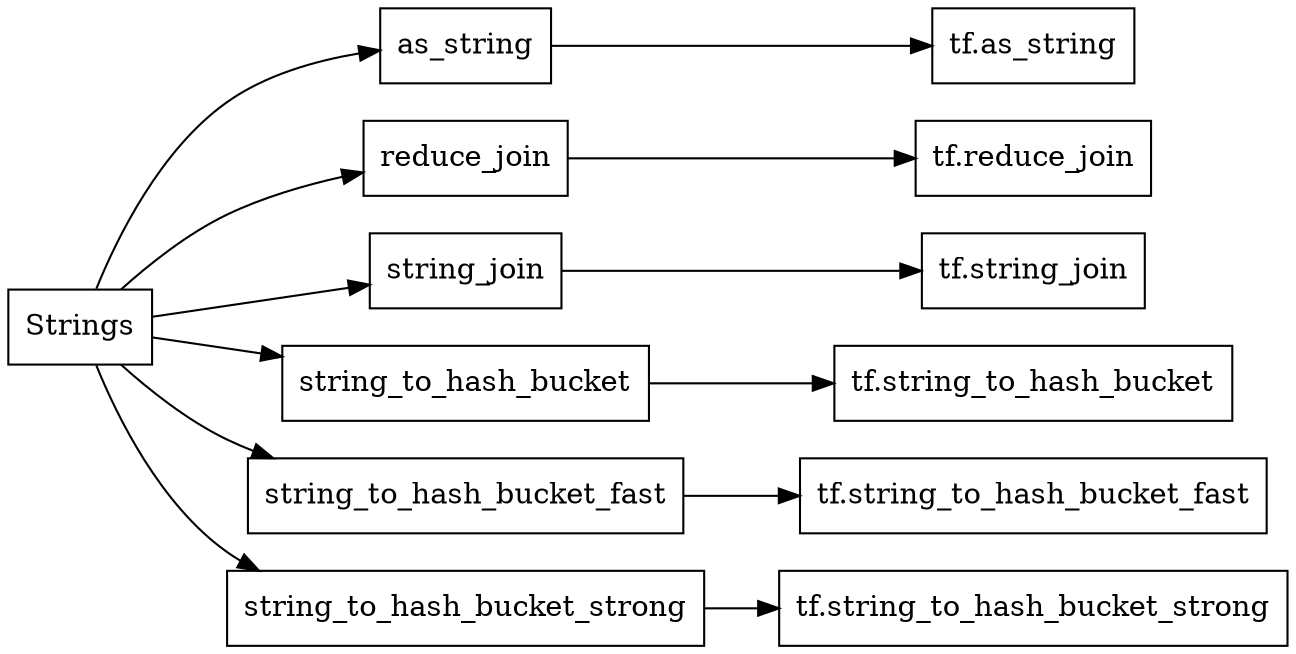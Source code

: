 digraph "Strings"{
rankdir="LR"
node [shape="box"]
		"Strings" -> "as_string" -> "tf.as_string";
		"Strings" -> "reduce_join" -> "tf.reduce_join";
		"Strings" -> "string_join" -> "tf.string_join";
		"Strings" -> "string_to_hash_bucket" -> "tf.string_to_hash_bucket";
		"Strings" -> "string_to_hash_bucket_fast" -> "tf.string_to_hash_bucket_fast";
		"Strings" -> "string_to_hash_bucket_strong" -> "tf.string_to_hash_bucket_strong";
}
